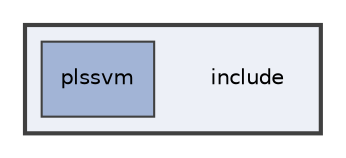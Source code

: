 digraph "include"
{
 // LATEX_PDF_SIZE
  edge [fontname="Helvetica",fontsize="10",labelfontname="Helvetica",labelfontsize="10"];
  node [fontname="Helvetica",fontsize="10",shape=record];
  compound=true
  subgraph clusterdir_d44c64559bbebec7f509842c48db8b23 {
    graph [ bgcolor="#edf0f7", pencolor="grey25", style="filled,bold,", label="", fontname="Helvetica", fontsize="10", URL="dir_d44c64559bbebec7f509842c48db8b23.html"]
    dir_d44c64559bbebec7f509842c48db8b23 [shape=plaintext, label="include"];
  dir_9696d1624c88fbb4b2358edab2255cb6 [shape=box, label="plssvm", style="filled,", fillcolor="#a2b4d6", color="grey25", URL="dir_9696d1624c88fbb4b2358edab2255cb6.html"];
  }
}
